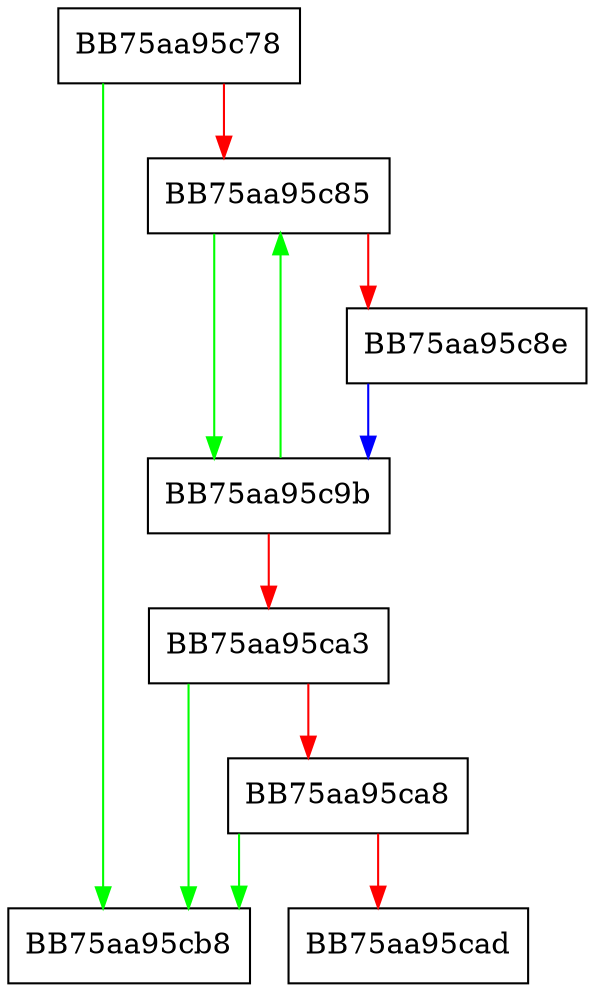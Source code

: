 digraph GetHostsDomain {
  node [shape="box"];
  graph [splines=ortho];
  BB75aa95c78 -> BB75aa95cb8 [color="green"];
  BB75aa95c78 -> BB75aa95c85 [color="red"];
  BB75aa95c85 -> BB75aa95c9b [color="green"];
  BB75aa95c85 -> BB75aa95c8e [color="red"];
  BB75aa95c8e -> BB75aa95c9b [color="blue"];
  BB75aa95c9b -> BB75aa95c85 [color="green"];
  BB75aa95c9b -> BB75aa95ca3 [color="red"];
  BB75aa95ca3 -> BB75aa95cb8 [color="green"];
  BB75aa95ca3 -> BB75aa95ca8 [color="red"];
  BB75aa95ca8 -> BB75aa95cb8 [color="green"];
  BB75aa95ca8 -> BB75aa95cad [color="red"];
}